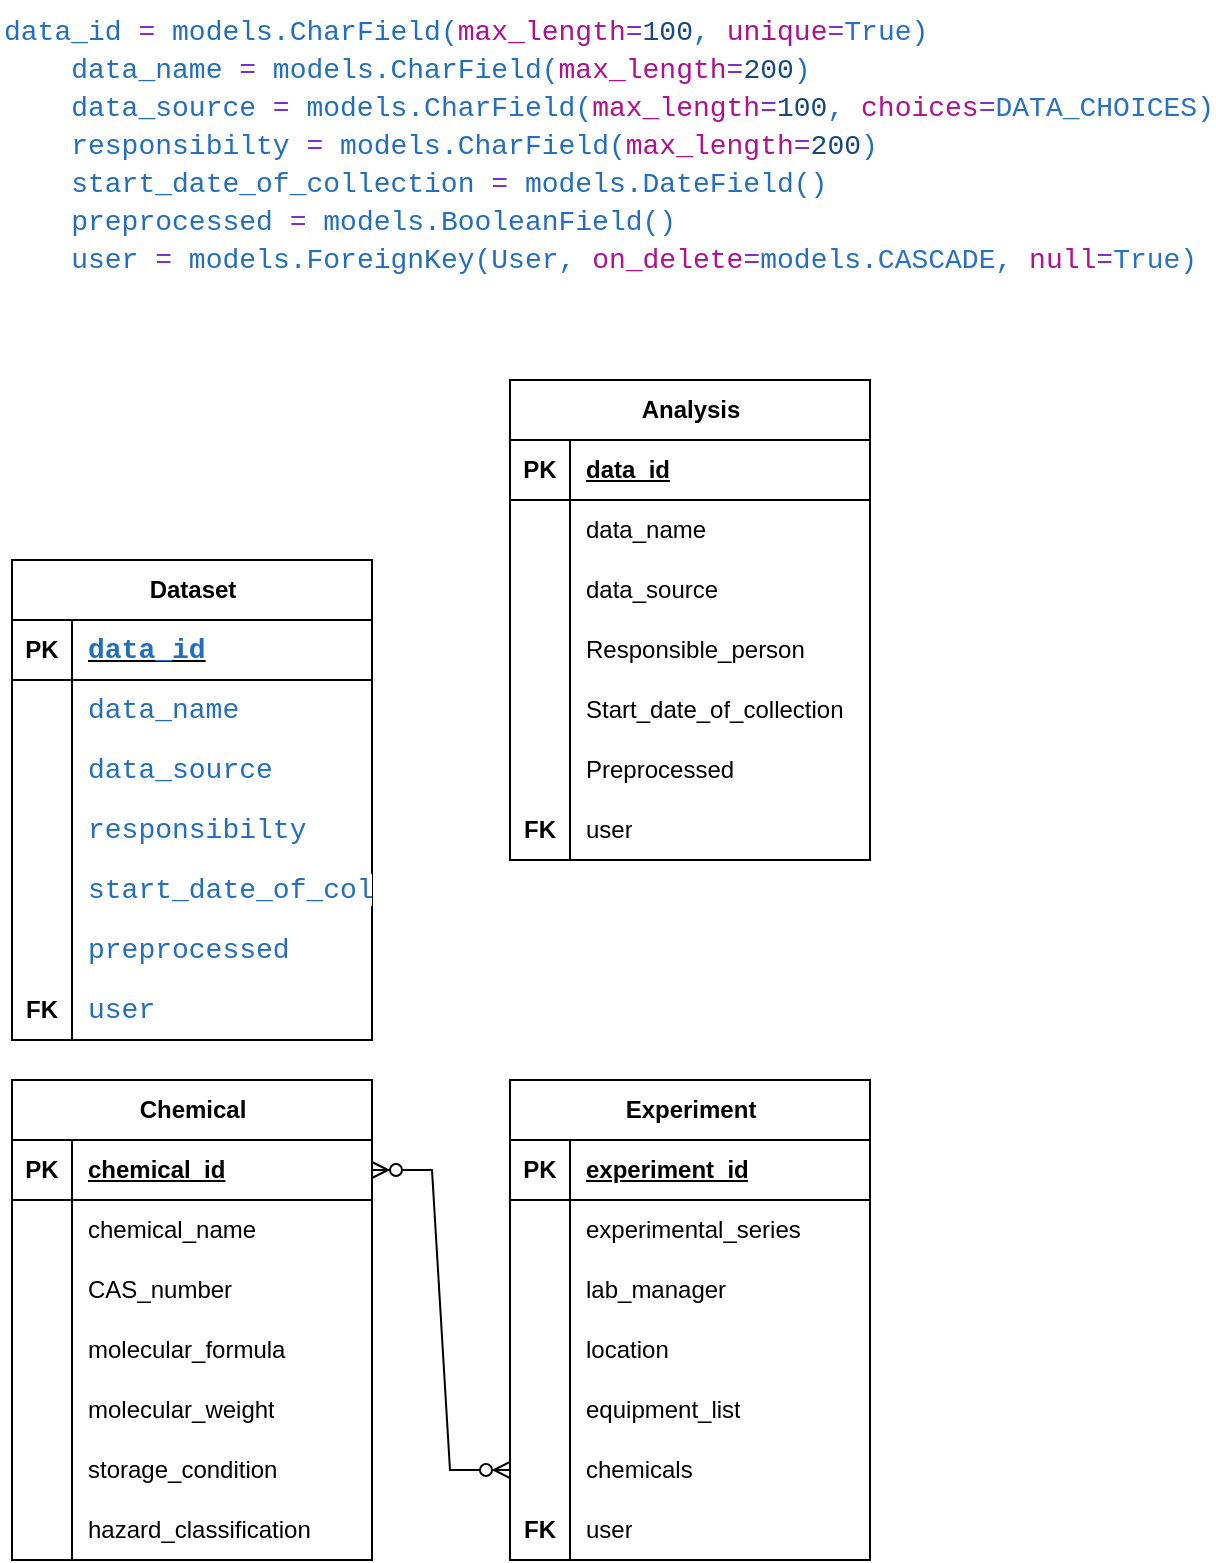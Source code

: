 <mxfile version="24.7.17">
  <diagram id="R2lEEEUBdFMjLlhIrx00" name="Page-1">
    <mxGraphModel dx="694" dy="1573" grid="1" gridSize="10" guides="1" tooltips="1" connect="1" arrows="1" fold="1" page="1" pageScale="1" pageWidth="850" pageHeight="1100" math="0" shadow="0" extFonts="Permanent Marker^https://fonts.googleapis.com/css?family=Permanent+Marker">
      <root>
        <mxCell id="0" />
        <mxCell id="1" parent="0" />
        <mxCell id="FANMIz-VUArgThIN-32Q-28" value="Chemical" style="shape=table;startSize=30;container=1;collapsible=1;childLayout=tableLayout;fixedRows=1;rowLines=0;fontStyle=1;align=center;resizeLast=1;html=1;" vertex="1" parent="1">
          <mxGeometry x="151" y="360" width="180" height="240" as="geometry" />
        </mxCell>
        <mxCell id="FANMIz-VUArgThIN-32Q-29" value="" style="shape=tableRow;horizontal=0;startSize=0;swimlaneHead=0;swimlaneBody=0;fillColor=none;collapsible=0;dropTarget=0;points=[[0,0.5],[1,0.5]];portConstraint=eastwest;top=0;left=0;right=0;bottom=1;" vertex="1" parent="FANMIz-VUArgThIN-32Q-28">
          <mxGeometry y="30" width="180" height="30" as="geometry" />
        </mxCell>
        <mxCell id="FANMIz-VUArgThIN-32Q-30" value="PK" style="shape=partialRectangle;connectable=0;fillColor=none;top=0;left=0;bottom=0;right=0;fontStyle=1;overflow=hidden;whiteSpace=wrap;html=1;" vertex="1" parent="FANMIz-VUArgThIN-32Q-29">
          <mxGeometry width="30" height="30" as="geometry">
            <mxRectangle width="30" height="30" as="alternateBounds" />
          </mxGeometry>
        </mxCell>
        <mxCell id="FANMIz-VUArgThIN-32Q-31" value="chemical_id" style="shape=partialRectangle;connectable=0;fillColor=none;top=0;left=0;bottom=0;right=0;align=left;spacingLeft=6;fontStyle=5;overflow=hidden;whiteSpace=wrap;html=1;" vertex="1" parent="FANMIz-VUArgThIN-32Q-29">
          <mxGeometry x="30" width="150" height="30" as="geometry">
            <mxRectangle width="150" height="30" as="alternateBounds" />
          </mxGeometry>
        </mxCell>
        <mxCell id="FANMIz-VUArgThIN-32Q-32" value="" style="shape=tableRow;horizontal=0;startSize=0;swimlaneHead=0;swimlaneBody=0;fillColor=none;collapsible=0;dropTarget=0;points=[[0,0.5],[1,0.5]];portConstraint=eastwest;top=0;left=0;right=0;bottom=0;" vertex="1" parent="FANMIz-VUArgThIN-32Q-28">
          <mxGeometry y="60" width="180" height="30" as="geometry" />
        </mxCell>
        <mxCell id="FANMIz-VUArgThIN-32Q-33" value="" style="shape=partialRectangle;connectable=0;fillColor=none;top=0;left=0;bottom=0;right=0;editable=1;overflow=hidden;whiteSpace=wrap;html=1;" vertex="1" parent="FANMIz-VUArgThIN-32Q-32">
          <mxGeometry width="30" height="30" as="geometry">
            <mxRectangle width="30" height="30" as="alternateBounds" />
          </mxGeometry>
        </mxCell>
        <mxCell id="FANMIz-VUArgThIN-32Q-34" value="chemical_name" style="shape=partialRectangle;connectable=0;fillColor=none;top=0;left=0;bottom=0;right=0;align=left;spacingLeft=6;overflow=hidden;whiteSpace=wrap;html=1;" vertex="1" parent="FANMIz-VUArgThIN-32Q-32">
          <mxGeometry x="30" width="150" height="30" as="geometry">
            <mxRectangle width="150" height="30" as="alternateBounds" />
          </mxGeometry>
        </mxCell>
        <mxCell id="FANMIz-VUArgThIN-32Q-35" value="" style="shape=tableRow;horizontal=0;startSize=0;swimlaneHead=0;swimlaneBody=0;fillColor=none;collapsible=0;dropTarget=0;points=[[0,0.5],[1,0.5]];portConstraint=eastwest;top=0;left=0;right=0;bottom=0;" vertex="1" parent="FANMIz-VUArgThIN-32Q-28">
          <mxGeometry y="90" width="180" height="30" as="geometry" />
        </mxCell>
        <mxCell id="FANMIz-VUArgThIN-32Q-36" value="" style="shape=partialRectangle;connectable=0;fillColor=none;top=0;left=0;bottom=0;right=0;editable=1;overflow=hidden;whiteSpace=wrap;html=1;" vertex="1" parent="FANMIz-VUArgThIN-32Q-35">
          <mxGeometry width="30" height="30" as="geometry">
            <mxRectangle width="30" height="30" as="alternateBounds" />
          </mxGeometry>
        </mxCell>
        <mxCell id="FANMIz-VUArgThIN-32Q-37" value="CAS_number" style="shape=partialRectangle;connectable=0;fillColor=none;top=0;left=0;bottom=0;right=0;align=left;spacingLeft=6;overflow=hidden;whiteSpace=wrap;html=1;" vertex="1" parent="FANMIz-VUArgThIN-32Q-35">
          <mxGeometry x="30" width="150" height="30" as="geometry">
            <mxRectangle width="150" height="30" as="alternateBounds" />
          </mxGeometry>
        </mxCell>
        <mxCell id="FANMIz-VUArgThIN-32Q-38" value="" style="shape=tableRow;horizontal=0;startSize=0;swimlaneHead=0;swimlaneBody=0;fillColor=none;collapsible=0;dropTarget=0;points=[[0,0.5],[1,0.5]];portConstraint=eastwest;top=0;left=0;right=0;bottom=0;" vertex="1" parent="FANMIz-VUArgThIN-32Q-28">
          <mxGeometry y="120" width="180" height="30" as="geometry" />
        </mxCell>
        <mxCell id="FANMIz-VUArgThIN-32Q-39" value="" style="shape=partialRectangle;connectable=0;fillColor=none;top=0;left=0;bottom=0;right=0;editable=1;overflow=hidden;whiteSpace=wrap;html=1;" vertex="1" parent="FANMIz-VUArgThIN-32Q-38">
          <mxGeometry width="30" height="30" as="geometry">
            <mxRectangle width="30" height="30" as="alternateBounds" />
          </mxGeometry>
        </mxCell>
        <mxCell id="FANMIz-VUArgThIN-32Q-40" value="molecular_formula" style="shape=partialRectangle;connectable=0;fillColor=none;top=0;left=0;bottom=0;right=0;align=left;spacingLeft=6;overflow=hidden;whiteSpace=wrap;html=1;" vertex="1" parent="FANMIz-VUArgThIN-32Q-38">
          <mxGeometry x="30" width="150" height="30" as="geometry">
            <mxRectangle width="150" height="30" as="alternateBounds" />
          </mxGeometry>
        </mxCell>
        <mxCell id="FANMIz-VUArgThIN-32Q-41" value="" style="shape=tableRow;horizontal=0;startSize=0;swimlaneHead=0;swimlaneBody=0;fillColor=none;collapsible=0;dropTarget=0;points=[[0,0.5],[1,0.5]];portConstraint=eastwest;top=0;left=0;right=0;bottom=0;" vertex="1" parent="FANMIz-VUArgThIN-32Q-28">
          <mxGeometry y="150" width="180" height="30" as="geometry" />
        </mxCell>
        <mxCell id="FANMIz-VUArgThIN-32Q-42" value="" style="shape=partialRectangle;connectable=0;fillColor=none;top=0;left=0;bottom=0;right=0;editable=1;overflow=hidden;whiteSpace=wrap;html=1;" vertex="1" parent="FANMIz-VUArgThIN-32Q-41">
          <mxGeometry width="30" height="30" as="geometry">
            <mxRectangle width="30" height="30" as="alternateBounds" />
          </mxGeometry>
        </mxCell>
        <mxCell id="FANMIz-VUArgThIN-32Q-43" value="molecular_weight" style="shape=partialRectangle;connectable=0;fillColor=none;top=0;left=0;bottom=0;right=0;align=left;spacingLeft=6;overflow=hidden;whiteSpace=wrap;html=1;" vertex="1" parent="FANMIz-VUArgThIN-32Q-41">
          <mxGeometry x="30" width="150" height="30" as="geometry">
            <mxRectangle width="150" height="30" as="alternateBounds" />
          </mxGeometry>
        </mxCell>
        <mxCell id="FANMIz-VUArgThIN-32Q-46" value="" style="shape=tableRow;horizontal=0;startSize=0;swimlaneHead=0;swimlaneBody=0;fillColor=none;collapsible=0;dropTarget=0;points=[[0,0.5],[1,0.5]];portConstraint=eastwest;top=0;left=0;right=0;bottom=0;" vertex="1" parent="FANMIz-VUArgThIN-32Q-28">
          <mxGeometry y="180" width="180" height="30" as="geometry" />
        </mxCell>
        <mxCell id="FANMIz-VUArgThIN-32Q-47" value="" style="shape=partialRectangle;connectable=0;fillColor=none;top=0;left=0;bottom=0;right=0;editable=1;overflow=hidden;whiteSpace=wrap;html=1;" vertex="1" parent="FANMIz-VUArgThIN-32Q-46">
          <mxGeometry width="30" height="30" as="geometry">
            <mxRectangle width="30" height="30" as="alternateBounds" />
          </mxGeometry>
        </mxCell>
        <mxCell id="FANMIz-VUArgThIN-32Q-48" value="storage_condition" style="shape=partialRectangle;connectable=0;fillColor=none;top=0;left=0;bottom=0;right=0;align=left;spacingLeft=6;overflow=hidden;whiteSpace=wrap;html=1;" vertex="1" parent="FANMIz-VUArgThIN-32Q-46">
          <mxGeometry x="30" width="150" height="30" as="geometry">
            <mxRectangle width="150" height="30" as="alternateBounds" />
          </mxGeometry>
        </mxCell>
        <mxCell id="FANMIz-VUArgThIN-32Q-49" value="" style="shape=tableRow;horizontal=0;startSize=0;swimlaneHead=0;swimlaneBody=0;fillColor=none;collapsible=0;dropTarget=0;points=[[0,0.5],[1,0.5]];portConstraint=eastwest;top=0;left=0;right=0;bottom=0;" vertex="1" parent="FANMIz-VUArgThIN-32Q-28">
          <mxGeometry y="210" width="180" height="30" as="geometry" />
        </mxCell>
        <mxCell id="FANMIz-VUArgThIN-32Q-50" value="" style="shape=partialRectangle;connectable=0;fillColor=none;top=0;left=0;bottom=0;right=0;editable=1;overflow=hidden;whiteSpace=wrap;html=1;" vertex="1" parent="FANMIz-VUArgThIN-32Q-49">
          <mxGeometry width="30" height="30" as="geometry">
            <mxRectangle width="30" height="30" as="alternateBounds" />
          </mxGeometry>
        </mxCell>
        <mxCell id="FANMIz-VUArgThIN-32Q-51" value="hazard_classification" style="shape=partialRectangle;connectable=0;fillColor=none;top=0;left=0;bottom=0;right=0;align=left;spacingLeft=6;overflow=hidden;whiteSpace=wrap;html=1;" vertex="1" parent="FANMIz-VUArgThIN-32Q-49">
          <mxGeometry x="30" width="150" height="30" as="geometry">
            <mxRectangle width="150" height="30" as="alternateBounds" />
          </mxGeometry>
        </mxCell>
        <mxCell id="FANMIz-VUArgThIN-32Q-52" value="Experiment" style="shape=table;startSize=30;container=1;collapsible=1;childLayout=tableLayout;fixedRows=1;rowLines=0;fontStyle=1;align=center;resizeLast=1;html=1;" vertex="1" parent="1">
          <mxGeometry x="400" y="360" width="180" height="240" as="geometry" />
        </mxCell>
        <mxCell id="FANMIz-VUArgThIN-32Q-53" value="" style="shape=tableRow;horizontal=0;startSize=0;swimlaneHead=0;swimlaneBody=0;fillColor=none;collapsible=0;dropTarget=0;points=[[0,0.5],[1,0.5]];portConstraint=eastwest;top=0;left=0;right=0;bottom=1;" vertex="1" parent="FANMIz-VUArgThIN-32Q-52">
          <mxGeometry y="30" width="180" height="30" as="geometry" />
        </mxCell>
        <mxCell id="FANMIz-VUArgThIN-32Q-54" value="PK" style="shape=partialRectangle;connectable=0;fillColor=none;top=0;left=0;bottom=0;right=0;fontStyle=1;overflow=hidden;whiteSpace=wrap;html=1;" vertex="1" parent="FANMIz-VUArgThIN-32Q-53">
          <mxGeometry width="30" height="30" as="geometry">
            <mxRectangle width="30" height="30" as="alternateBounds" />
          </mxGeometry>
        </mxCell>
        <mxCell id="FANMIz-VUArgThIN-32Q-55" value="experiment_id" style="shape=partialRectangle;connectable=0;fillColor=none;top=0;left=0;bottom=0;right=0;align=left;spacingLeft=6;fontStyle=5;overflow=hidden;whiteSpace=wrap;html=1;" vertex="1" parent="FANMIz-VUArgThIN-32Q-53">
          <mxGeometry x="30" width="150" height="30" as="geometry">
            <mxRectangle width="150" height="30" as="alternateBounds" />
          </mxGeometry>
        </mxCell>
        <mxCell id="FANMIz-VUArgThIN-32Q-56" value="" style="shape=tableRow;horizontal=0;startSize=0;swimlaneHead=0;swimlaneBody=0;fillColor=none;collapsible=0;dropTarget=0;points=[[0,0.5],[1,0.5]];portConstraint=eastwest;top=0;left=0;right=0;bottom=0;" vertex="1" parent="FANMIz-VUArgThIN-32Q-52">
          <mxGeometry y="60" width="180" height="30" as="geometry" />
        </mxCell>
        <mxCell id="FANMIz-VUArgThIN-32Q-57" value="" style="shape=partialRectangle;connectable=0;fillColor=none;top=0;left=0;bottom=0;right=0;editable=1;overflow=hidden;whiteSpace=wrap;html=1;" vertex="1" parent="FANMIz-VUArgThIN-32Q-56">
          <mxGeometry width="30" height="30" as="geometry">
            <mxRectangle width="30" height="30" as="alternateBounds" />
          </mxGeometry>
        </mxCell>
        <mxCell id="FANMIz-VUArgThIN-32Q-58" value="experimental_series" style="shape=partialRectangle;connectable=0;fillColor=none;top=0;left=0;bottom=0;right=0;align=left;spacingLeft=6;overflow=hidden;whiteSpace=wrap;html=1;" vertex="1" parent="FANMIz-VUArgThIN-32Q-56">
          <mxGeometry x="30" width="150" height="30" as="geometry">
            <mxRectangle width="150" height="30" as="alternateBounds" />
          </mxGeometry>
        </mxCell>
        <mxCell id="FANMIz-VUArgThIN-32Q-59" value="" style="shape=tableRow;horizontal=0;startSize=0;swimlaneHead=0;swimlaneBody=0;fillColor=none;collapsible=0;dropTarget=0;points=[[0,0.5],[1,0.5]];portConstraint=eastwest;top=0;left=0;right=0;bottom=0;" vertex="1" parent="FANMIz-VUArgThIN-32Q-52">
          <mxGeometry y="90" width="180" height="30" as="geometry" />
        </mxCell>
        <mxCell id="FANMIz-VUArgThIN-32Q-60" value="" style="shape=partialRectangle;connectable=0;fillColor=none;top=0;left=0;bottom=0;right=0;editable=1;overflow=hidden;whiteSpace=wrap;html=1;" vertex="1" parent="FANMIz-VUArgThIN-32Q-59">
          <mxGeometry width="30" height="30" as="geometry">
            <mxRectangle width="30" height="30" as="alternateBounds" />
          </mxGeometry>
        </mxCell>
        <mxCell id="FANMIz-VUArgThIN-32Q-61" value="lab_manager" style="shape=partialRectangle;connectable=0;fillColor=none;top=0;left=0;bottom=0;right=0;align=left;spacingLeft=6;overflow=hidden;whiteSpace=wrap;html=1;" vertex="1" parent="FANMIz-VUArgThIN-32Q-59">
          <mxGeometry x="30" width="150" height="30" as="geometry">
            <mxRectangle width="150" height="30" as="alternateBounds" />
          </mxGeometry>
        </mxCell>
        <mxCell id="FANMIz-VUArgThIN-32Q-62" value="" style="shape=tableRow;horizontal=0;startSize=0;swimlaneHead=0;swimlaneBody=0;fillColor=none;collapsible=0;dropTarget=0;points=[[0,0.5],[1,0.5]];portConstraint=eastwest;top=0;left=0;right=0;bottom=0;" vertex="1" parent="FANMIz-VUArgThIN-32Q-52">
          <mxGeometry y="120" width="180" height="30" as="geometry" />
        </mxCell>
        <mxCell id="FANMIz-VUArgThIN-32Q-63" value="" style="shape=partialRectangle;connectable=0;fillColor=none;top=0;left=0;bottom=0;right=0;editable=1;overflow=hidden;whiteSpace=wrap;html=1;" vertex="1" parent="FANMIz-VUArgThIN-32Q-62">
          <mxGeometry width="30" height="30" as="geometry">
            <mxRectangle width="30" height="30" as="alternateBounds" />
          </mxGeometry>
        </mxCell>
        <mxCell id="FANMIz-VUArgThIN-32Q-64" value="location" style="shape=partialRectangle;connectable=0;fillColor=none;top=0;left=0;bottom=0;right=0;align=left;spacingLeft=6;overflow=hidden;whiteSpace=wrap;html=1;" vertex="1" parent="FANMIz-VUArgThIN-32Q-62">
          <mxGeometry x="30" width="150" height="30" as="geometry">
            <mxRectangle width="150" height="30" as="alternateBounds" />
          </mxGeometry>
        </mxCell>
        <mxCell id="FANMIz-VUArgThIN-32Q-65" value="" style="shape=tableRow;horizontal=0;startSize=0;swimlaneHead=0;swimlaneBody=0;fillColor=none;collapsible=0;dropTarget=0;points=[[0,0.5],[1,0.5]];portConstraint=eastwest;top=0;left=0;right=0;bottom=0;" vertex="1" parent="FANMIz-VUArgThIN-32Q-52">
          <mxGeometry y="150" width="180" height="30" as="geometry" />
        </mxCell>
        <mxCell id="FANMIz-VUArgThIN-32Q-66" value="" style="shape=partialRectangle;connectable=0;fillColor=none;top=0;left=0;bottom=0;right=0;editable=1;overflow=hidden;whiteSpace=wrap;html=1;" vertex="1" parent="FANMIz-VUArgThIN-32Q-65">
          <mxGeometry width="30" height="30" as="geometry">
            <mxRectangle width="30" height="30" as="alternateBounds" />
          </mxGeometry>
        </mxCell>
        <mxCell id="FANMIz-VUArgThIN-32Q-67" value="equipment_list" style="shape=partialRectangle;connectable=0;fillColor=none;top=0;left=0;bottom=0;right=0;align=left;spacingLeft=6;overflow=hidden;whiteSpace=wrap;html=1;" vertex="1" parent="FANMIz-VUArgThIN-32Q-65">
          <mxGeometry x="30" width="150" height="30" as="geometry">
            <mxRectangle width="150" height="30" as="alternateBounds" />
          </mxGeometry>
        </mxCell>
        <mxCell id="FANMIz-VUArgThIN-32Q-68" value="" style="shape=tableRow;horizontal=0;startSize=0;swimlaneHead=0;swimlaneBody=0;fillColor=none;collapsible=0;dropTarget=0;points=[[0,0.5],[1,0.5]];portConstraint=eastwest;top=0;left=0;right=0;bottom=0;" vertex="1" parent="FANMIz-VUArgThIN-32Q-52">
          <mxGeometry y="180" width="180" height="30" as="geometry" />
        </mxCell>
        <mxCell id="FANMIz-VUArgThIN-32Q-69" value="" style="shape=partialRectangle;connectable=0;fillColor=none;top=0;left=0;bottom=0;right=0;editable=1;overflow=hidden;whiteSpace=wrap;html=1;" vertex="1" parent="FANMIz-VUArgThIN-32Q-68">
          <mxGeometry width="30" height="30" as="geometry">
            <mxRectangle width="30" height="30" as="alternateBounds" />
          </mxGeometry>
        </mxCell>
        <mxCell id="FANMIz-VUArgThIN-32Q-70" value="chemicals" style="shape=partialRectangle;connectable=0;fillColor=none;top=0;left=0;bottom=0;right=0;align=left;spacingLeft=6;overflow=hidden;whiteSpace=wrap;html=1;" vertex="1" parent="FANMIz-VUArgThIN-32Q-68">
          <mxGeometry x="30" width="150" height="30" as="geometry">
            <mxRectangle width="150" height="30" as="alternateBounds" />
          </mxGeometry>
        </mxCell>
        <mxCell id="FANMIz-VUArgThIN-32Q-71" value="" style="shape=tableRow;horizontal=0;startSize=0;swimlaneHead=0;swimlaneBody=0;fillColor=none;collapsible=0;dropTarget=0;points=[[0,0.5],[1,0.5]];portConstraint=eastwest;top=0;left=0;right=0;bottom=0;" vertex="1" parent="FANMIz-VUArgThIN-32Q-52">
          <mxGeometry y="210" width="180" height="30" as="geometry" />
        </mxCell>
        <mxCell id="FANMIz-VUArgThIN-32Q-72" value="&lt;span style=&quot;font-weight: 700;&quot;&gt;FK&lt;/span&gt;" style="shape=partialRectangle;connectable=0;fillColor=none;top=0;left=0;bottom=0;right=0;editable=1;overflow=hidden;whiteSpace=wrap;html=1;" vertex="1" parent="FANMIz-VUArgThIN-32Q-71">
          <mxGeometry width="30" height="30" as="geometry">
            <mxRectangle width="30" height="30" as="alternateBounds" />
          </mxGeometry>
        </mxCell>
        <mxCell id="FANMIz-VUArgThIN-32Q-73" value="user" style="shape=partialRectangle;connectable=0;fillColor=none;top=0;left=0;bottom=0;right=0;align=left;spacingLeft=6;overflow=hidden;whiteSpace=wrap;html=1;" vertex="1" parent="FANMIz-VUArgThIN-32Q-71">
          <mxGeometry x="30" width="150" height="30" as="geometry">
            <mxRectangle width="150" height="30" as="alternateBounds" />
          </mxGeometry>
        </mxCell>
        <mxCell id="FANMIz-VUArgThIN-32Q-77" value="" style="edgeStyle=entityRelationEdgeStyle;fontSize=12;html=1;endArrow=ERzeroToMany;endFill=1;startArrow=ERzeroToMany;rounded=0;exitX=1;exitY=0.5;exitDx=0;exitDy=0;" edge="1" parent="1" source="FANMIz-VUArgThIN-32Q-29" target="FANMIz-VUArgThIN-32Q-68">
          <mxGeometry width="100" height="100" relative="1" as="geometry">
            <mxPoint x="70" y="530" as="sourcePoint" />
            <mxPoint x="170" y="430" as="targetPoint" />
          </mxGeometry>
        </mxCell>
        <mxCell id="FANMIz-VUArgThIN-32Q-78" value="Dataset" style="shape=table;startSize=30;container=1;collapsible=1;childLayout=tableLayout;fixedRows=1;rowLines=0;fontStyle=1;align=center;resizeLast=1;html=1;" vertex="1" parent="1">
          <mxGeometry x="151" y="100" width="180" height="240" as="geometry" />
        </mxCell>
        <mxCell id="FANMIz-VUArgThIN-32Q-79" value="" style="shape=tableRow;horizontal=0;startSize=0;swimlaneHead=0;swimlaneBody=0;fillColor=none;collapsible=0;dropTarget=0;points=[[0,0.5],[1,0.5]];portConstraint=eastwest;top=0;left=0;right=0;bottom=1;" vertex="1" parent="FANMIz-VUArgThIN-32Q-78">
          <mxGeometry y="30" width="180" height="30" as="geometry" />
        </mxCell>
        <mxCell id="FANMIz-VUArgThIN-32Q-80" value="PK" style="shape=partialRectangle;connectable=0;fillColor=none;top=0;left=0;bottom=0;right=0;fontStyle=1;overflow=hidden;whiteSpace=wrap;html=1;" vertex="1" parent="FANMIz-VUArgThIN-32Q-79">
          <mxGeometry width="30" height="30" as="geometry">
            <mxRectangle width="30" height="30" as="alternateBounds" />
          </mxGeometry>
        </mxCell>
        <mxCell id="FANMIz-VUArgThIN-32Q-81" value="&lt;span style=&quot;color: rgb(35, 110, 191); font-family: Consolas, &amp;quot;Courier New&amp;quot;, monospace; font-size: 14px; white-space: pre; background-color: rgb(255, 255, 255);&quot;&gt;data_id&lt;/span&gt;" style="shape=partialRectangle;connectable=0;fillColor=none;top=0;left=0;bottom=0;right=0;align=left;spacingLeft=6;fontStyle=5;overflow=hidden;whiteSpace=wrap;html=1;" vertex="1" parent="FANMIz-VUArgThIN-32Q-79">
          <mxGeometry x="30" width="150" height="30" as="geometry">
            <mxRectangle width="150" height="30" as="alternateBounds" />
          </mxGeometry>
        </mxCell>
        <mxCell id="FANMIz-VUArgThIN-32Q-82" value="" style="shape=tableRow;horizontal=0;startSize=0;swimlaneHead=0;swimlaneBody=0;fillColor=none;collapsible=0;dropTarget=0;points=[[0,0.5],[1,0.5]];portConstraint=eastwest;top=0;left=0;right=0;bottom=0;" vertex="1" parent="FANMIz-VUArgThIN-32Q-78">
          <mxGeometry y="60" width="180" height="30" as="geometry" />
        </mxCell>
        <mxCell id="FANMIz-VUArgThIN-32Q-83" value="" style="shape=partialRectangle;connectable=0;fillColor=none;top=0;left=0;bottom=0;right=0;editable=1;overflow=hidden;whiteSpace=wrap;html=1;" vertex="1" parent="FANMIz-VUArgThIN-32Q-82">
          <mxGeometry width="30" height="30" as="geometry">
            <mxRectangle width="30" height="30" as="alternateBounds" />
          </mxGeometry>
        </mxCell>
        <mxCell id="FANMIz-VUArgThIN-32Q-84" value="&lt;span style=&quot;color: rgb(35, 110, 191); font-family: Consolas, &amp;quot;Courier New&amp;quot;, monospace; font-size: 14px; white-space: pre; background-color: rgb(255, 255, 255);&quot;&gt;data_name&lt;/span&gt;" style="shape=partialRectangle;connectable=0;fillColor=none;top=0;left=0;bottom=0;right=0;align=left;spacingLeft=6;overflow=hidden;whiteSpace=wrap;html=1;" vertex="1" parent="FANMIz-VUArgThIN-32Q-82">
          <mxGeometry x="30" width="150" height="30" as="geometry">
            <mxRectangle width="150" height="30" as="alternateBounds" />
          </mxGeometry>
        </mxCell>
        <mxCell id="FANMIz-VUArgThIN-32Q-85" value="" style="shape=tableRow;horizontal=0;startSize=0;swimlaneHead=0;swimlaneBody=0;fillColor=none;collapsible=0;dropTarget=0;points=[[0,0.5],[1,0.5]];portConstraint=eastwest;top=0;left=0;right=0;bottom=0;" vertex="1" parent="FANMIz-VUArgThIN-32Q-78">
          <mxGeometry y="90" width="180" height="30" as="geometry" />
        </mxCell>
        <mxCell id="FANMIz-VUArgThIN-32Q-86" value="" style="shape=partialRectangle;connectable=0;fillColor=none;top=0;left=0;bottom=0;right=0;editable=1;overflow=hidden;whiteSpace=wrap;html=1;" vertex="1" parent="FANMIz-VUArgThIN-32Q-85">
          <mxGeometry width="30" height="30" as="geometry">
            <mxRectangle width="30" height="30" as="alternateBounds" />
          </mxGeometry>
        </mxCell>
        <mxCell id="FANMIz-VUArgThIN-32Q-87" value="&lt;span style=&quot;color: rgb(35, 110, 191); font-family: Consolas, &amp;quot;Courier New&amp;quot;, monospace; font-size: 14px; white-space: pre; background-color: rgb(255, 255, 255);&quot;&gt;data_source&lt;/span&gt;" style="shape=partialRectangle;connectable=0;fillColor=none;top=0;left=0;bottom=0;right=0;align=left;spacingLeft=6;overflow=hidden;whiteSpace=wrap;html=1;" vertex="1" parent="FANMIz-VUArgThIN-32Q-85">
          <mxGeometry x="30" width="150" height="30" as="geometry">
            <mxRectangle width="150" height="30" as="alternateBounds" />
          </mxGeometry>
        </mxCell>
        <mxCell id="FANMIz-VUArgThIN-32Q-88" value="" style="shape=tableRow;horizontal=0;startSize=0;swimlaneHead=0;swimlaneBody=0;fillColor=none;collapsible=0;dropTarget=0;points=[[0,0.5],[1,0.5]];portConstraint=eastwest;top=0;left=0;right=0;bottom=0;" vertex="1" parent="FANMIz-VUArgThIN-32Q-78">
          <mxGeometry y="120" width="180" height="30" as="geometry" />
        </mxCell>
        <mxCell id="FANMIz-VUArgThIN-32Q-89" value="" style="shape=partialRectangle;connectable=0;fillColor=none;top=0;left=0;bottom=0;right=0;editable=1;overflow=hidden;whiteSpace=wrap;html=1;" vertex="1" parent="FANMIz-VUArgThIN-32Q-88">
          <mxGeometry width="30" height="30" as="geometry">
            <mxRectangle width="30" height="30" as="alternateBounds" />
          </mxGeometry>
        </mxCell>
        <mxCell id="FANMIz-VUArgThIN-32Q-90" value="&lt;span style=&quot;color: rgb(35, 110, 191); font-family: Consolas, &amp;quot;Courier New&amp;quot;, monospace; font-size: 14px; white-space: pre; background-color: rgb(255, 255, 255);&quot;&gt;responsibilty&lt;/span&gt;" style="shape=partialRectangle;connectable=0;fillColor=none;top=0;left=0;bottom=0;right=0;align=left;spacingLeft=6;overflow=hidden;whiteSpace=wrap;html=1;" vertex="1" parent="FANMIz-VUArgThIN-32Q-88">
          <mxGeometry x="30" width="150" height="30" as="geometry">
            <mxRectangle width="150" height="30" as="alternateBounds" />
          </mxGeometry>
        </mxCell>
        <mxCell id="FANMIz-VUArgThIN-32Q-91" value="" style="shape=tableRow;horizontal=0;startSize=0;swimlaneHead=0;swimlaneBody=0;fillColor=none;collapsible=0;dropTarget=0;points=[[0,0.5],[1,0.5]];portConstraint=eastwest;top=0;left=0;right=0;bottom=0;" vertex="1" parent="FANMIz-VUArgThIN-32Q-78">
          <mxGeometry y="150" width="180" height="30" as="geometry" />
        </mxCell>
        <mxCell id="FANMIz-VUArgThIN-32Q-92" value="" style="shape=partialRectangle;connectable=0;fillColor=none;top=0;left=0;bottom=0;right=0;editable=1;overflow=hidden;whiteSpace=wrap;html=1;" vertex="1" parent="FANMIz-VUArgThIN-32Q-91">
          <mxGeometry width="30" height="30" as="geometry">
            <mxRectangle width="30" height="30" as="alternateBounds" />
          </mxGeometry>
        </mxCell>
        <mxCell id="FANMIz-VUArgThIN-32Q-93" value="&lt;span style=&quot;color: rgb(35, 110, 191); font-family: Consolas, &amp;quot;Courier New&amp;quot;, monospace; font-size: 14px; white-space: pre; background-color: rgb(255, 255, 255);&quot;&gt;start_date_of_collection&lt;/span&gt;" style="shape=partialRectangle;connectable=0;fillColor=none;top=0;left=0;bottom=0;right=0;align=left;spacingLeft=6;overflow=hidden;whiteSpace=wrap;html=1;" vertex="1" parent="FANMIz-VUArgThIN-32Q-91">
          <mxGeometry x="30" width="150" height="30" as="geometry">
            <mxRectangle width="150" height="30" as="alternateBounds" />
          </mxGeometry>
        </mxCell>
        <mxCell id="FANMIz-VUArgThIN-32Q-94" value="" style="shape=tableRow;horizontal=0;startSize=0;swimlaneHead=0;swimlaneBody=0;fillColor=none;collapsible=0;dropTarget=0;points=[[0,0.5],[1,0.5]];portConstraint=eastwest;top=0;left=0;right=0;bottom=0;" vertex="1" parent="FANMIz-VUArgThIN-32Q-78">
          <mxGeometry y="180" width="180" height="30" as="geometry" />
        </mxCell>
        <mxCell id="FANMIz-VUArgThIN-32Q-95" value="" style="shape=partialRectangle;connectable=0;fillColor=none;top=0;left=0;bottom=0;right=0;editable=1;overflow=hidden;whiteSpace=wrap;html=1;" vertex="1" parent="FANMIz-VUArgThIN-32Q-94">
          <mxGeometry width="30" height="30" as="geometry">
            <mxRectangle width="30" height="30" as="alternateBounds" />
          </mxGeometry>
        </mxCell>
        <mxCell id="FANMIz-VUArgThIN-32Q-96" value="&lt;span style=&quot;color: rgb(35, 110, 191); font-family: Consolas, &amp;quot;Courier New&amp;quot;, monospace; font-size: 14px; white-space: pre; background-color: rgb(255, 255, 255);&quot;&gt;preprocessed&lt;/span&gt;" style="shape=partialRectangle;connectable=0;fillColor=none;top=0;left=0;bottom=0;right=0;align=left;spacingLeft=6;overflow=hidden;whiteSpace=wrap;html=1;" vertex="1" parent="FANMIz-VUArgThIN-32Q-94">
          <mxGeometry x="30" width="150" height="30" as="geometry">
            <mxRectangle width="150" height="30" as="alternateBounds" />
          </mxGeometry>
        </mxCell>
        <mxCell id="FANMIz-VUArgThIN-32Q-97" value="" style="shape=tableRow;horizontal=0;startSize=0;swimlaneHead=0;swimlaneBody=0;fillColor=none;collapsible=0;dropTarget=0;points=[[0,0.5],[1,0.5]];portConstraint=eastwest;top=0;left=0;right=0;bottom=0;" vertex="1" parent="FANMIz-VUArgThIN-32Q-78">
          <mxGeometry y="210" width="180" height="30" as="geometry" />
        </mxCell>
        <mxCell id="FANMIz-VUArgThIN-32Q-98" value="&lt;span style=&quot;color: rgba(0, 0, 0, 0); font-family: monospace; font-size: 0px; text-align: start; text-wrap: nowrap;&quot;&gt;FK&lt;/span&gt;&lt;span style=&quot;font-weight: 700;&quot;&gt;FK&lt;/span&gt;" style="shape=partialRectangle;connectable=0;fillColor=none;top=0;left=0;bottom=0;right=0;editable=1;overflow=hidden;whiteSpace=wrap;html=1;" vertex="1" parent="FANMIz-VUArgThIN-32Q-97">
          <mxGeometry width="30" height="30" as="geometry">
            <mxRectangle width="30" height="30" as="alternateBounds" />
          </mxGeometry>
        </mxCell>
        <mxCell id="FANMIz-VUArgThIN-32Q-99" value="&lt;span style=&quot;color: rgb(35, 110, 191); font-family: Consolas, &amp;quot;Courier New&amp;quot;, monospace; font-size: 14px; white-space: pre; background-color: rgb(255, 255, 255);&quot;&gt;user&lt;/span&gt;" style="shape=partialRectangle;connectable=0;fillColor=none;top=0;left=0;bottom=0;right=0;align=left;spacingLeft=6;overflow=hidden;whiteSpace=wrap;html=1;" vertex="1" parent="FANMIz-VUArgThIN-32Q-97">
          <mxGeometry x="30" width="150" height="30" as="geometry">
            <mxRectangle width="150" height="30" as="alternateBounds" />
          </mxGeometry>
        </mxCell>
        <mxCell id="FANMIz-VUArgThIN-32Q-101" value="Analysis" style="shape=table;startSize=30;container=1;collapsible=1;childLayout=tableLayout;fixedRows=1;rowLines=0;fontStyle=1;align=center;resizeLast=1;html=1;" vertex="1" parent="1">
          <mxGeometry x="400" y="10" width="180" height="240" as="geometry" />
        </mxCell>
        <mxCell id="FANMIz-VUArgThIN-32Q-102" value="" style="shape=tableRow;horizontal=0;startSize=0;swimlaneHead=0;swimlaneBody=0;fillColor=none;collapsible=0;dropTarget=0;points=[[0,0.5],[1,0.5]];portConstraint=eastwest;top=0;left=0;right=0;bottom=1;" vertex="1" parent="FANMIz-VUArgThIN-32Q-101">
          <mxGeometry y="30" width="180" height="30" as="geometry" />
        </mxCell>
        <mxCell id="FANMIz-VUArgThIN-32Q-103" value="PK" style="shape=partialRectangle;connectable=0;fillColor=none;top=0;left=0;bottom=0;right=0;fontStyle=1;overflow=hidden;whiteSpace=wrap;html=1;" vertex="1" parent="FANMIz-VUArgThIN-32Q-102">
          <mxGeometry width="30" height="30" as="geometry">
            <mxRectangle width="30" height="30" as="alternateBounds" />
          </mxGeometry>
        </mxCell>
        <mxCell id="FANMIz-VUArgThIN-32Q-104" value="data_id" style="shape=partialRectangle;connectable=0;fillColor=none;top=0;left=0;bottom=0;right=0;align=left;spacingLeft=6;fontStyle=5;overflow=hidden;whiteSpace=wrap;html=1;" vertex="1" parent="FANMIz-VUArgThIN-32Q-102">
          <mxGeometry x="30" width="150" height="30" as="geometry">
            <mxRectangle width="150" height="30" as="alternateBounds" />
          </mxGeometry>
        </mxCell>
        <mxCell id="FANMIz-VUArgThIN-32Q-105" value="" style="shape=tableRow;horizontal=0;startSize=0;swimlaneHead=0;swimlaneBody=0;fillColor=none;collapsible=0;dropTarget=0;points=[[0,0.5],[1,0.5]];portConstraint=eastwest;top=0;left=0;right=0;bottom=0;" vertex="1" parent="FANMIz-VUArgThIN-32Q-101">
          <mxGeometry y="60" width="180" height="30" as="geometry" />
        </mxCell>
        <mxCell id="FANMIz-VUArgThIN-32Q-106" value="" style="shape=partialRectangle;connectable=0;fillColor=none;top=0;left=0;bottom=0;right=0;editable=1;overflow=hidden;whiteSpace=wrap;html=1;" vertex="1" parent="FANMIz-VUArgThIN-32Q-105">
          <mxGeometry width="30" height="30" as="geometry">
            <mxRectangle width="30" height="30" as="alternateBounds" />
          </mxGeometry>
        </mxCell>
        <mxCell id="FANMIz-VUArgThIN-32Q-107" value="data_name" style="shape=partialRectangle;connectable=0;fillColor=none;top=0;left=0;bottom=0;right=0;align=left;spacingLeft=6;overflow=hidden;whiteSpace=wrap;html=1;" vertex="1" parent="FANMIz-VUArgThIN-32Q-105">
          <mxGeometry x="30" width="150" height="30" as="geometry">
            <mxRectangle width="150" height="30" as="alternateBounds" />
          </mxGeometry>
        </mxCell>
        <mxCell id="FANMIz-VUArgThIN-32Q-108" value="" style="shape=tableRow;horizontal=0;startSize=0;swimlaneHead=0;swimlaneBody=0;fillColor=none;collapsible=0;dropTarget=0;points=[[0,0.5],[1,0.5]];portConstraint=eastwest;top=0;left=0;right=0;bottom=0;" vertex="1" parent="FANMIz-VUArgThIN-32Q-101">
          <mxGeometry y="90" width="180" height="30" as="geometry" />
        </mxCell>
        <mxCell id="FANMIz-VUArgThIN-32Q-109" value="" style="shape=partialRectangle;connectable=0;fillColor=none;top=0;left=0;bottom=0;right=0;editable=1;overflow=hidden;whiteSpace=wrap;html=1;" vertex="1" parent="FANMIz-VUArgThIN-32Q-108">
          <mxGeometry width="30" height="30" as="geometry">
            <mxRectangle width="30" height="30" as="alternateBounds" />
          </mxGeometry>
        </mxCell>
        <mxCell id="FANMIz-VUArgThIN-32Q-110" value="data_source" style="shape=partialRectangle;connectable=0;fillColor=none;top=0;left=0;bottom=0;right=0;align=left;spacingLeft=6;overflow=hidden;whiteSpace=wrap;html=1;" vertex="1" parent="FANMIz-VUArgThIN-32Q-108">
          <mxGeometry x="30" width="150" height="30" as="geometry">
            <mxRectangle width="150" height="30" as="alternateBounds" />
          </mxGeometry>
        </mxCell>
        <mxCell id="FANMIz-VUArgThIN-32Q-111" value="" style="shape=tableRow;horizontal=0;startSize=0;swimlaneHead=0;swimlaneBody=0;fillColor=none;collapsible=0;dropTarget=0;points=[[0,0.5],[1,0.5]];portConstraint=eastwest;top=0;left=0;right=0;bottom=0;" vertex="1" parent="FANMIz-VUArgThIN-32Q-101">
          <mxGeometry y="120" width="180" height="30" as="geometry" />
        </mxCell>
        <mxCell id="FANMIz-VUArgThIN-32Q-112" value="" style="shape=partialRectangle;connectable=0;fillColor=none;top=0;left=0;bottom=0;right=0;editable=1;overflow=hidden;whiteSpace=wrap;html=1;" vertex="1" parent="FANMIz-VUArgThIN-32Q-111">
          <mxGeometry width="30" height="30" as="geometry">
            <mxRectangle width="30" height="30" as="alternateBounds" />
          </mxGeometry>
        </mxCell>
        <mxCell id="FANMIz-VUArgThIN-32Q-113" value="Responsible_person" style="shape=partialRectangle;connectable=0;fillColor=none;top=0;left=0;bottom=0;right=0;align=left;spacingLeft=6;overflow=hidden;whiteSpace=wrap;html=1;" vertex="1" parent="FANMIz-VUArgThIN-32Q-111">
          <mxGeometry x="30" width="150" height="30" as="geometry">
            <mxRectangle width="150" height="30" as="alternateBounds" />
          </mxGeometry>
        </mxCell>
        <mxCell id="FANMIz-VUArgThIN-32Q-114" value="" style="shape=tableRow;horizontal=0;startSize=0;swimlaneHead=0;swimlaneBody=0;fillColor=none;collapsible=0;dropTarget=0;points=[[0,0.5],[1,0.5]];portConstraint=eastwest;top=0;left=0;right=0;bottom=0;" vertex="1" parent="FANMIz-VUArgThIN-32Q-101">
          <mxGeometry y="150" width="180" height="30" as="geometry" />
        </mxCell>
        <mxCell id="FANMIz-VUArgThIN-32Q-115" value="" style="shape=partialRectangle;connectable=0;fillColor=none;top=0;left=0;bottom=0;right=0;editable=1;overflow=hidden;whiteSpace=wrap;html=1;" vertex="1" parent="FANMIz-VUArgThIN-32Q-114">
          <mxGeometry width="30" height="30" as="geometry">
            <mxRectangle width="30" height="30" as="alternateBounds" />
          </mxGeometry>
        </mxCell>
        <mxCell id="FANMIz-VUArgThIN-32Q-116" value="Start_date_of_collection" style="shape=partialRectangle;connectable=0;fillColor=none;top=0;left=0;bottom=0;right=0;align=left;spacingLeft=6;overflow=hidden;whiteSpace=wrap;html=1;" vertex="1" parent="FANMIz-VUArgThIN-32Q-114">
          <mxGeometry x="30" width="150" height="30" as="geometry">
            <mxRectangle width="150" height="30" as="alternateBounds" />
          </mxGeometry>
        </mxCell>
        <mxCell id="FANMIz-VUArgThIN-32Q-117" value="" style="shape=tableRow;horizontal=0;startSize=0;swimlaneHead=0;swimlaneBody=0;fillColor=none;collapsible=0;dropTarget=0;points=[[0,0.5],[1,0.5]];portConstraint=eastwest;top=0;left=0;right=0;bottom=0;" vertex="1" parent="FANMIz-VUArgThIN-32Q-101">
          <mxGeometry y="180" width="180" height="30" as="geometry" />
        </mxCell>
        <mxCell id="FANMIz-VUArgThIN-32Q-118" value="" style="shape=partialRectangle;connectable=0;fillColor=none;top=0;left=0;bottom=0;right=0;editable=1;overflow=hidden;whiteSpace=wrap;html=1;" vertex="1" parent="FANMIz-VUArgThIN-32Q-117">
          <mxGeometry width="30" height="30" as="geometry">
            <mxRectangle width="30" height="30" as="alternateBounds" />
          </mxGeometry>
        </mxCell>
        <mxCell id="FANMIz-VUArgThIN-32Q-119" value="Preprocessed" style="shape=partialRectangle;connectable=0;fillColor=none;top=0;left=0;bottom=0;right=0;align=left;spacingLeft=6;overflow=hidden;whiteSpace=wrap;html=1;" vertex="1" parent="FANMIz-VUArgThIN-32Q-117">
          <mxGeometry x="30" width="150" height="30" as="geometry">
            <mxRectangle width="150" height="30" as="alternateBounds" />
          </mxGeometry>
        </mxCell>
        <mxCell id="FANMIz-VUArgThIN-32Q-120" value="" style="shape=tableRow;horizontal=0;startSize=0;swimlaneHead=0;swimlaneBody=0;fillColor=none;collapsible=0;dropTarget=0;points=[[0,0.5],[1,0.5]];portConstraint=eastwest;top=0;left=0;right=0;bottom=0;" vertex="1" parent="FANMIz-VUArgThIN-32Q-101">
          <mxGeometry y="210" width="180" height="30" as="geometry" />
        </mxCell>
        <mxCell id="FANMIz-VUArgThIN-32Q-121" value="&lt;span style=&quot;color: rgba(0, 0, 0, 0); font-family: monospace; font-size: 0px; text-align: start; text-wrap: nowrap;&quot;&gt;FK&lt;/span&gt;&lt;span style=&quot;font-weight: 700;&quot;&gt;FK&lt;/span&gt;" style="shape=partialRectangle;connectable=0;fillColor=none;top=0;left=0;bottom=0;right=0;editable=1;overflow=hidden;whiteSpace=wrap;html=1;" vertex="1" parent="FANMIz-VUArgThIN-32Q-120">
          <mxGeometry width="30" height="30" as="geometry">
            <mxRectangle width="30" height="30" as="alternateBounds" />
          </mxGeometry>
        </mxCell>
        <mxCell id="FANMIz-VUArgThIN-32Q-122" value="user" style="shape=partialRectangle;connectable=0;fillColor=none;top=0;left=0;bottom=0;right=0;align=left;spacingLeft=6;overflow=hidden;whiteSpace=wrap;html=1;" vertex="1" parent="FANMIz-VUArgThIN-32Q-120">
          <mxGeometry x="30" width="150" height="30" as="geometry">
            <mxRectangle width="150" height="30" as="alternateBounds" />
          </mxGeometry>
        </mxCell>
        <mxCell id="FANMIz-VUArgThIN-32Q-123" value="&lt;div style=&quot;color: #236ebf;background-color: #ffffff;font-family: Consolas, &#39;Courier New&#39;, monospace;font-weight: normal;font-size: 14px;line-height: 19px;white-space: pre;&quot;&gt;&lt;div&gt;&lt;span style=&quot;color: #236ebf;&quot;&gt;data_id &lt;/span&gt;&lt;span style=&quot;color: #7b30d0;font-style: italic;&quot;&gt;=&lt;/span&gt;&lt;span style=&quot;color: #236ebf;&quot;&gt; models.CharField(&lt;/span&gt;&lt;span style=&quot;color: #b1108e;&quot;&gt;max_length&lt;/span&gt;&lt;span style=&quot;color: #7b30d0;font-style: italic;&quot;&gt;=&lt;/span&gt;&lt;span style=&quot;color: #174781;&quot;&gt;100&lt;/span&gt;&lt;span style=&quot;color: #236ebf;&quot;&gt;, &lt;/span&gt;&lt;span style=&quot;color: #b1108e;&quot;&gt;unique&lt;/span&gt;&lt;span style=&quot;color: #7b30d0;font-style: italic;&quot;&gt;=&lt;/span&gt;&lt;span style=&quot;color: #2970c7;&quot;&gt;True&lt;/span&gt;&lt;span style=&quot;color: #236ebf;&quot;&gt;)&lt;/span&gt;&lt;/div&gt;&lt;div&gt;&lt;span style=&quot;color: #236ebf;&quot;&gt;&amp;nbsp; &amp;nbsp; data_name &lt;/span&gt;&lt;span style=&quot;color: #7b30d0;font-style: italic;&quot;&gt;=&lt;/span&gt;&lt;span style=&quot;color: #236ebf;&quot;&gt; models.CharField(&lt;/span&gt;&lt;span style=&quot;color: #b1108e;&quot;&gt;max_length&lt;/span&gt;&lt;span style=&quot;color: #7b30d0;font-style: italic;&quot;&gt;=&lt;/span&gt;&lt;span style=&quot;color: #174781;&quot;&gt;200&lt;/span&gt;&lt;span style=&quot;color: #236ebf;&quot;&gt;)&lt;/span&gt;&lt;/div&gt;&lt;div&gt;&lt;span style=&quot;color: #236ebf;&quot;&gt;&amp;nbsp; &amp;nbsp; data_source &lt;/span&gt;&lt;span style=&quot;color: #7b30d0;font-style: italic;&quot;&gt;=&lt;/span&gt;&lt;span style=&quot;color: #236ebf;&quot;&gt; models.CharField(&lt;/span&gt;&lt;span style=&quot;color: #b1108e;&quot;&gt;max_length&lt;/span&gt;&lt;span style=&quot;color: #7b30d0;font-style: italic;&quot;&gt;=&lt;/span&gt;&lt;span style=&quot;color: #174781;&quot;&gt;100&lt;/span&gt;&lt;span style=&quot;color: #236ebf;&quot;&gt;, &lt;/span&gt;&lt;span style=&quot;color: #b1108e;&quot;&gt;choices&lt;/span&gt;&lt;span style=&quot;color: #7b30d0;font-style: italic;&quot;&gt;=&lt;/span&gt;&lt;span style=&quot;color: #2970c7;&quot;&gt;DATA_CHOICES&lt;/span&gt;&lt;span style=&quot;color: #236ebf;&quot;&gt;)&lt;/span&gt;&lt;/div&gt;&lt;div&gt;&lt;span style=&quot;color: #236ebf;&quot;&gt;&amp;nbsp; &amp;nbsp; responsibilty &lt;/span&gt;&lt;span style=&quot;color: #7b30d0;font-style: italic;&quot;&gt;=&lt;/span&gt;&lt;span style=&quot;color: #236ebf;&quot;&gt; models.CharField(&lt;/span&gt;&lt;span style=&quot;color: #b1108e;&quot;&gt;max_length&lt;/span&gt;&lt;span style=&quot;color: #7b30d0;font-style: italic;&quot;&gt;=&lt;/span&gt;&lt;span style=&quot;color: #174781;&quot;&gt;200&lt;/span&gt;&lt;span style=&quot;color: #236ebf;&quot;&gt;)&lt;/span&gt;&lt;/div&gt;&lt;div&gt;&lt;span style=&quot;color: #236ebf;&quot;&gt;&amp;nbsp; &amp;nbsp; start_date_of_collection &lt;/span&gt;&lt;span style=&quot;color: #7b30d0;font-style: italic;&quot;&gt;=&lt;/span&gt;&lt;span style=&quot;color: #236ebf;&quot;&gt; models.DateField()&lt;/span&gt;&lt;/div&gt;&lt;div&gt;&lt;span style=&quot;color: #236ebf;&quot;&gt;&amp;nbsp; &amp;nbsp; preprocessed &lt;/span&gt;&lt;span style=&quot;color: #7b30d0;font-style: italic;&quot;&gt;=&lt;/span&gt;&lt;span style=&quot;color: #236ebf;&quot;&gt; models.BooleanField()&lt;/span&gt;&lt;/div&gt;&lt;div&gt;&lt;span style=&quot;color: #236ebf;&quot;&gt;&amp;nbsp; &amp;nbsp; user &lt;/span&gt;&lt;span style=&quot;color: #7b30d0;font-style: italic;&quot;&gt;=&lt;/span&gt;&lt;span style=&quot;color: #236ebf;&quot;&gt; models.ForeignKey(User, &lt;/span&gt;&lt;span style=&quot;color: #b1108e;&quot;&gt;on_delete&lt;/span&gt;&lt;span style=&quot;color: #7b30d0;font-style: italic;&quot;&gt;=&lt;/span&gt;&lt;span style=&quot;color: #236ebf;&quot;&gt;models.&lt;/span&gt;&lt;span style=&quot;color: #2970c7;&quot;&gt;CASCADE&lt;/span&gt;&lt;span style=&quot;color: #236ebf;&quot;&gt;, &lt;/span&gt;&lt;span style=&quot;color: #b1108e;&quot;&gt;null&lt;/span&gt;&lt;span style=&quot;color: #7b30d0;font-style: italic;&quot;&gt;=&lt;/span&gt;&lt;span style=&quot;color: #2970c7;&quot;&gt;True&lt;/span&gt;&lt;span style=&quot;color: #236ebf;&quot;&gt;)&lt;/span&gt;&lt;/div&gt;&lt;/div&gt;" style="text;whiteSpace=wrap;html=1;" vertex="1" parent="1">
          <mxGeometry x="145" y="-180" width="560" height="160" as="geometry" />
        </mxCell>
      </root>
    </mxGraphModel>
  </diagram>
</mxfile>
